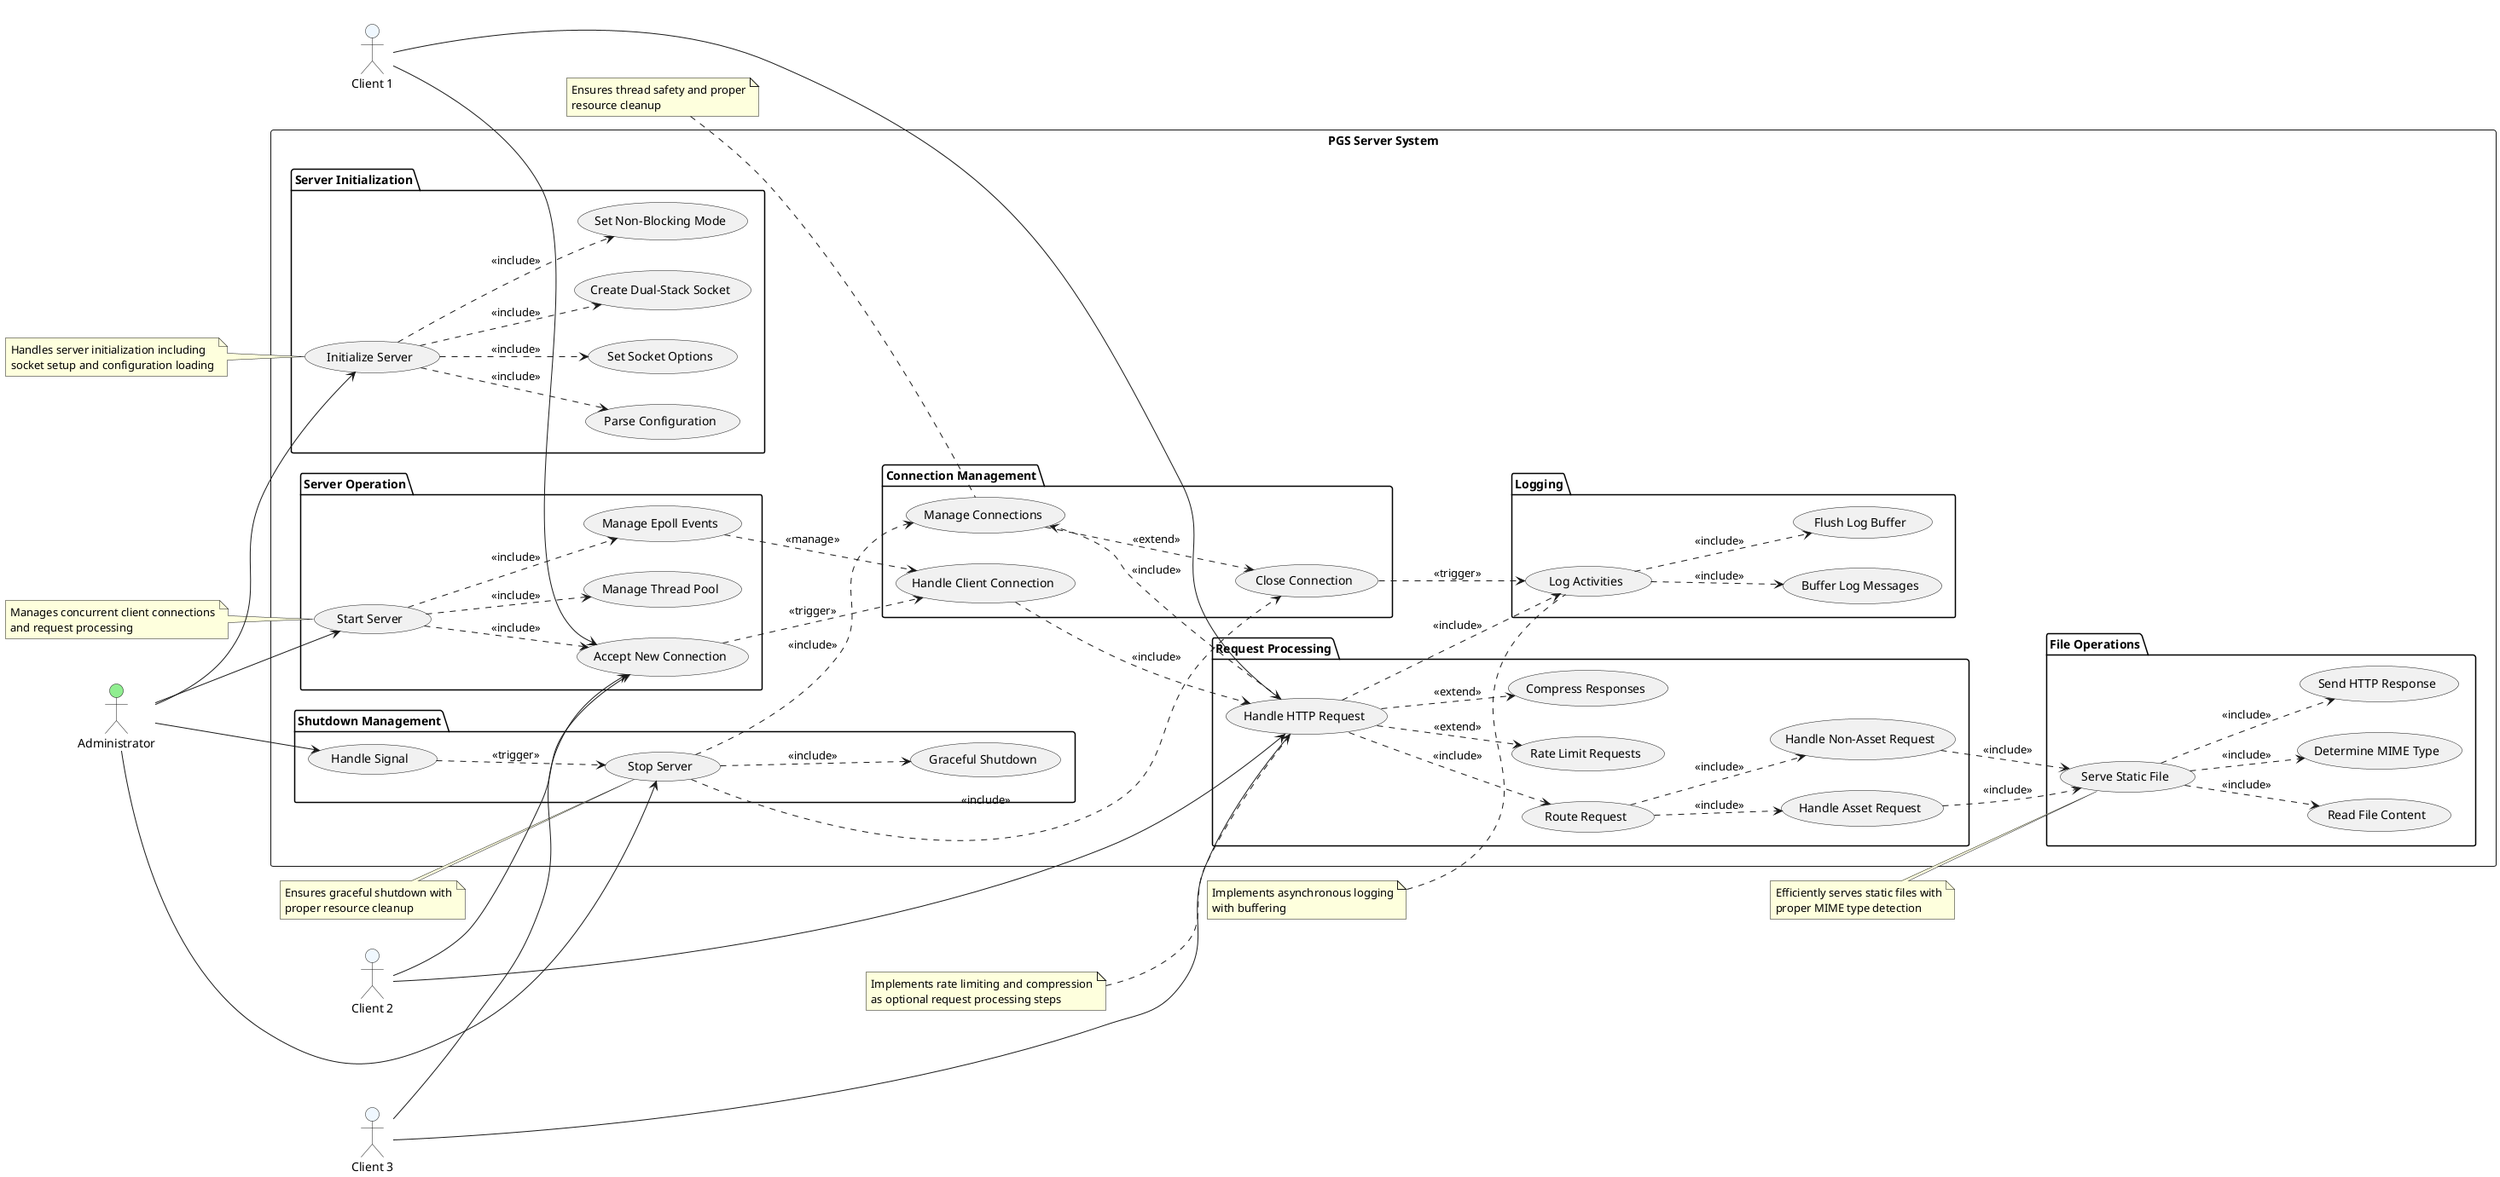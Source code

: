 @startuml server-usecase

' Layout direction
left to right direction

' Actor definitions
:Client 1: as Client1 #aliceblue
:Client 2: as Client2 #aliceblue
:Client 3: as Client3 #aliceblue
:Administrator: as Admin #lightgreen

' System boundary
rectangle "PGS Server System" {
    ' Server Initialization
    package "Server Initialization" {
        usecase "Initialize Server" as UC1
        usecase "Parse Configuration" as UC2
        usecase "Set Socket Options" as UC22
        usecase "Create Dual-Stack Socket" as UC23
        usecase "Set Non-Blocking Mode" as UC24
    }

    ' Server Operation
    package "Server Operation" {
        usecase "Start Server" as UC3
        usecase "Accept New Connection" as UC4
        usecase "Manage Thread Pool" as UC12
        usecase "Manage Epoll Events" as UC13
    }

    ' Request Handling
    package "Request Processing" {
        usecase "Handle HTTP Request" as UC5
        usecase "Route Request" as UC6
        usecase "Handle Asset Request" as UC18
        usecase "Handle Non-Asset Request" as UC19
        usecase "Rate Limit Requests" as UC27
        usecase "Compress Responses" as UC28
    }

    ' File Operations
    package "File Operations" {
        usecase "Serve Static File" as UC7
        usecase "Read File Content" as UC15
        usecase "Determine MIME Type" as UC16
        usecase "Send HTTP Response" as UC14
    }

    ' Connection Management
    package "Connection Management" {
        usecase "Manage Connections" as UC8
        usecase "Handle Client Connection" as UC11
        usecase "Close Connection" as UC17
    }

    ' Logging System
    package "Logging" {
        usecase "Log Activities" as UC9
        usecase "Buffer Log Messages" as UC20
        usecase "Flush Log Buffer" as UC21
    }

    ' Server Shutdown
    package "Shutdown Management" {
        usecase "Stop Server" as UC10
        usecase "Handle Signal" as UC25
        usecase "Graceful Shutdown" as UC26
    }
}

' Actor relationships
Client1 --> UC4
Client1 --> UC5
Client2 --> UC4
Client2 --> UC5
Client3 --> UC4
Client3 --> UC5
Admin --> UC1
Admin --> UC3
Admin --> UC10
Admin --> UC25

' Include relationships
UC1 ..> UC2 : <<include>>
UC1 ..> UC22 : <<include>>
UC1 ..> UC23 : <<include>>
UC1 ..> UC24 : <<include>>

UC3 ..> UC4 : <<include>>
UC3 ..> UC12 : <<include>>
UC3 ..> UC13 : <<include>>

UC4 ..> UC11 : <<trigger>>

UC5 ..> UC6 : <<include>>
UC5 ..> UC8 : <<include>>
UC5 ..> UC9 : <<include>>
UC5 ..> UC27 : <<extend>>
UC5 ..> UC28 : <<extend>>

UC6 ..> UC18 : <<include>>
UC6 ..> UC19 : <<include>>

UC7 ..> UC15 : <<include>>
UC7 ..> UC16 : <<include>>
UC7 ..> UC14 : <<include>>

UC8 ..> UC17 : <<extend>>

UC9 ..> UC20 : <<include>>
UC9 ..> UC21 : <<include>>

UC10 ..> UC8 : <<include>>
UC10 ..> UC17 : <<include>>
UC10 ..> UC26 : <<include>>

UC11 ..> UC5 : <<include>>

UC13 ..> UC11 : <<manage>>

UC17 ..> UC9 : <<trigger>>

UC18 ..> UC7 : <<include>>
UC19 ..> UC7 : <<include>>

UC25 ..> UC10 : <<trigger>>

' Notes
note "Handles server initialization including\nsocket setup and configuration loading" as N1
N1 .. UC1

note "Manages concurrent client connections\nand request processing" as N2
N2 .. UC3

note "Implements rate limiting and compression\nas optional request processing steps" as N3
N3 .. UC5

note "Efficiently serves static files with\nproper MIME type detection" as N4
N4 .. UC7

note "Ensures thread safety and proper\nresource cleanup" as N5
N5 .. UC8

note "Implements asynchronous logging\nwith buffering" as N6
N6 .. UC9

note "Ensures graceful shutdown with\nproper resource cleanup" as N7
N7 .. UC10

@enduml